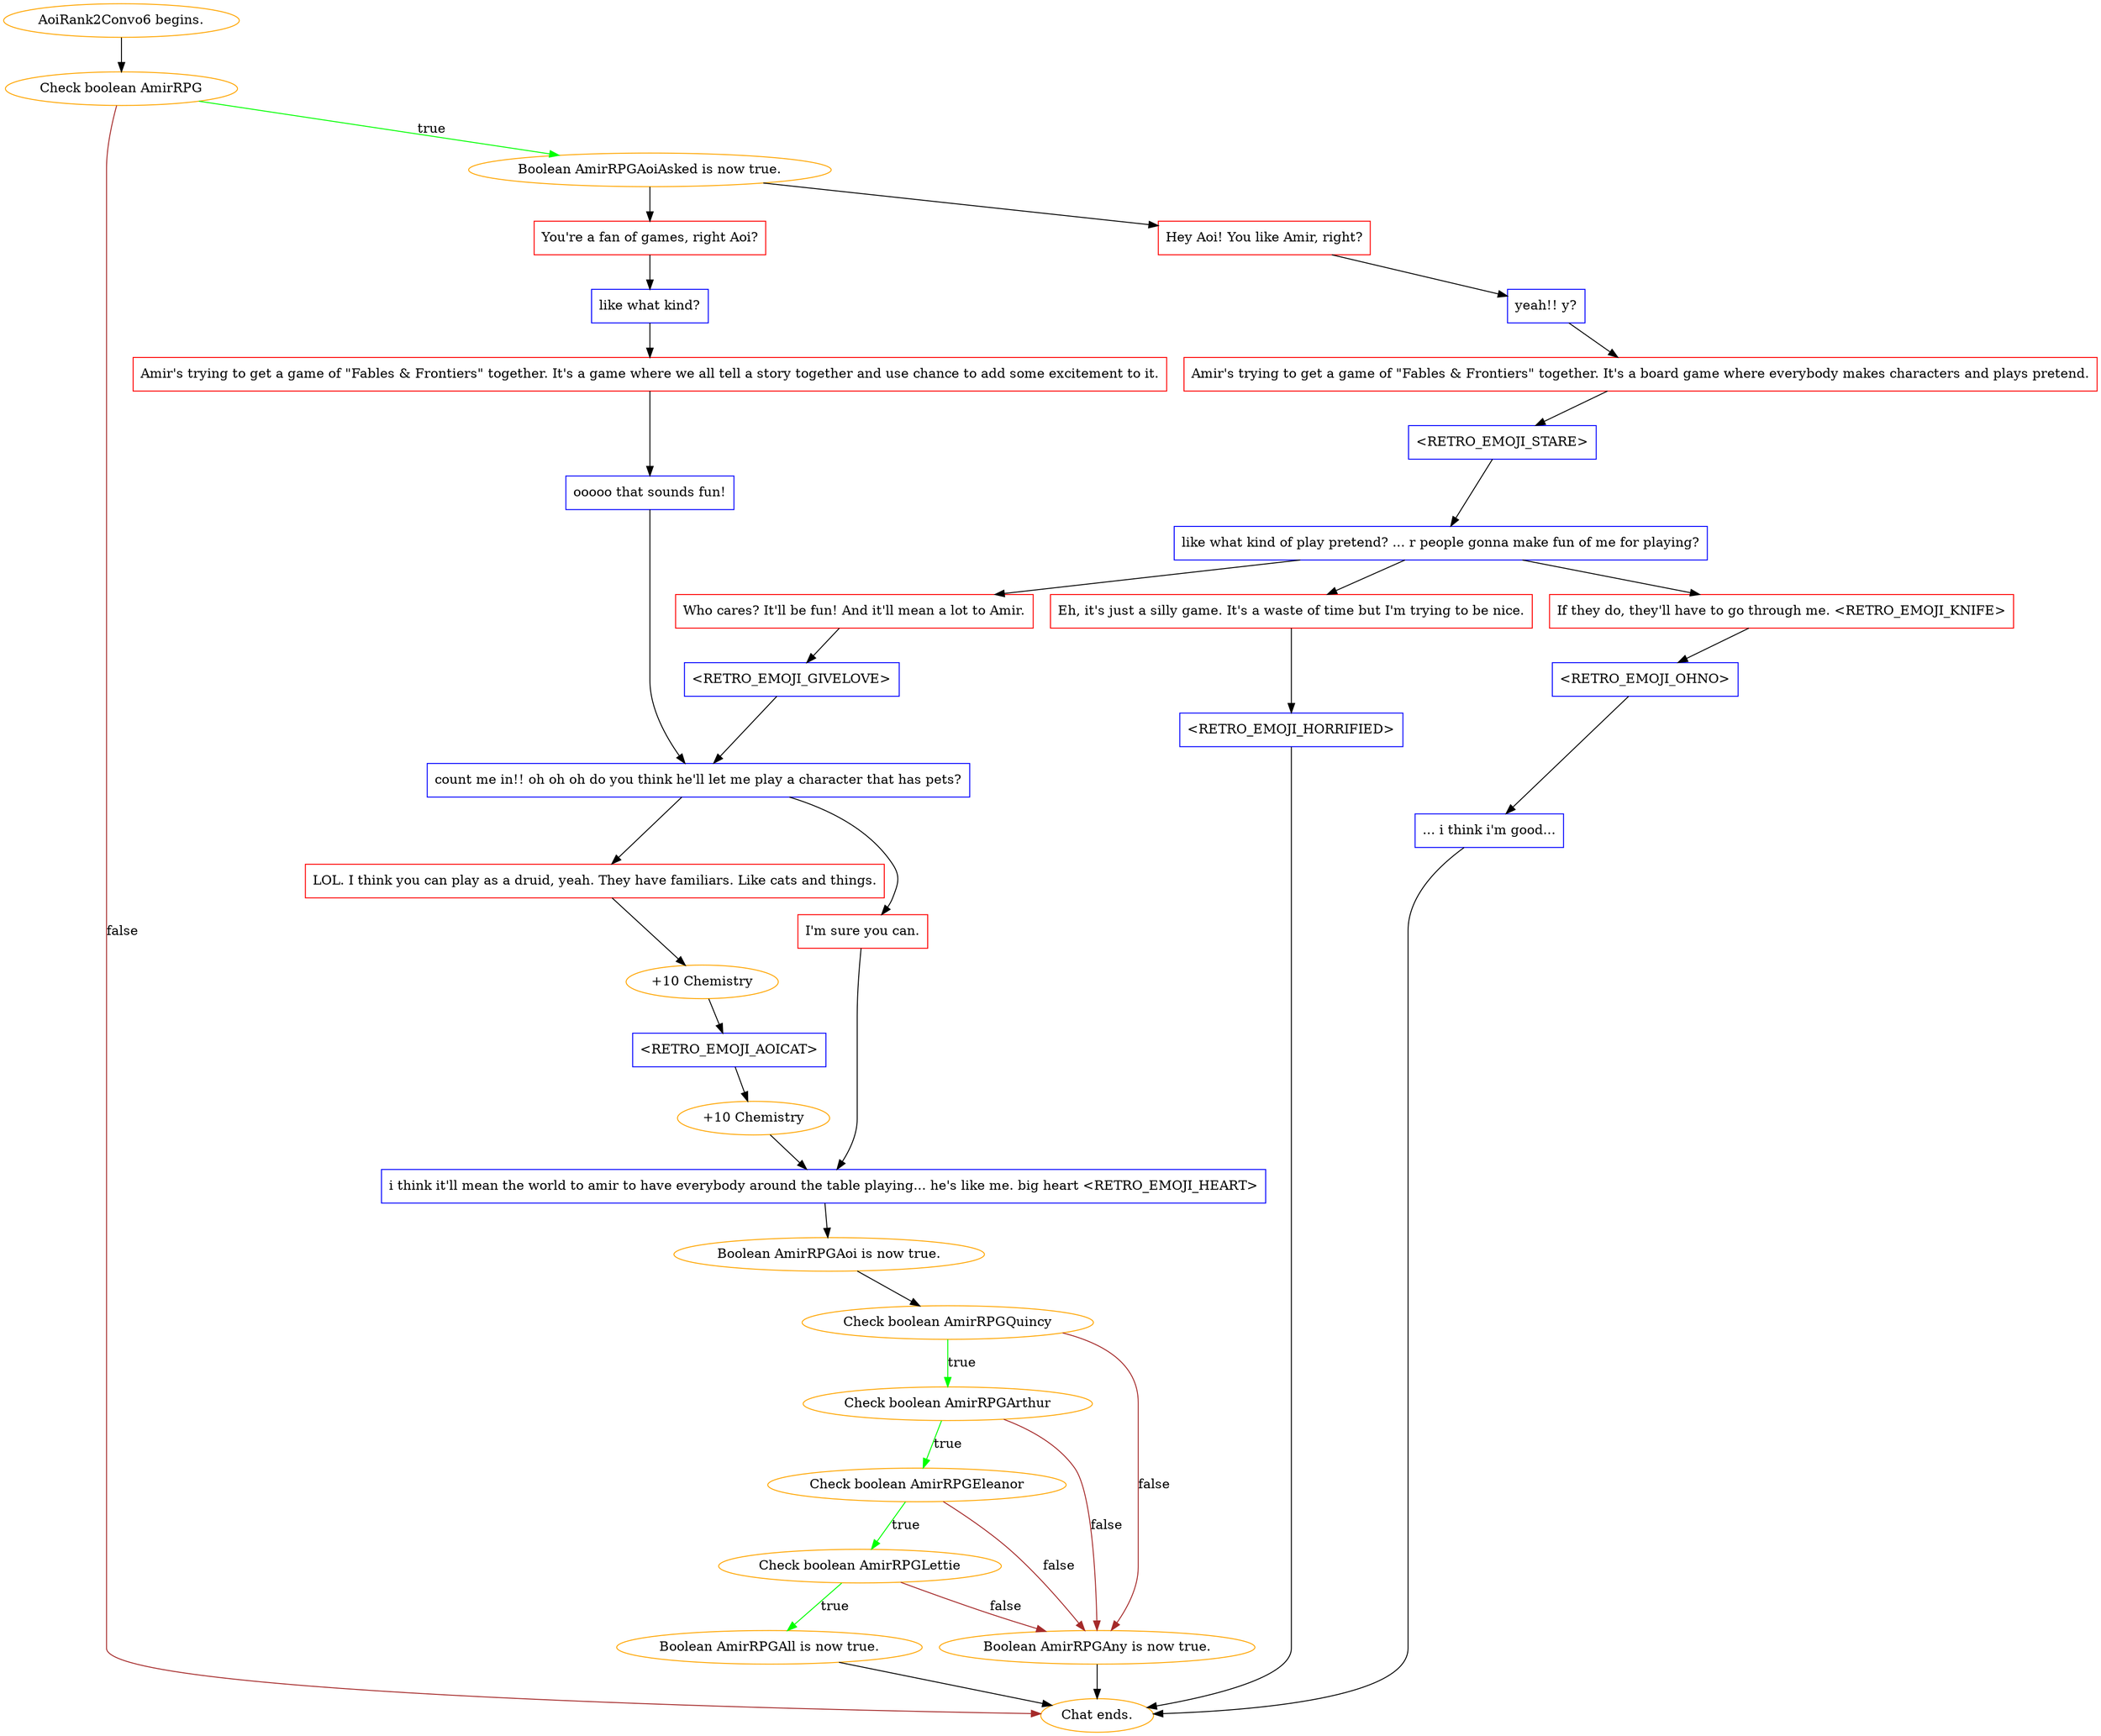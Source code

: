 digraph {
	"AoiRank2Convo6 begins." [color=orange];
		"AoiRank2Convo6 begins." -> 1191;
	1191 [label="Check boolean AmirRPG",color=orange];
		1191 -> "/EE/Types/Engine/SetBooleanDialogueNode:AmirRPGAoiAsked:1194:1195" [label=true,color=green];
		1191 -> "Chat ends." [label=false,color=brown];
	"/EE/Types/Engine/SetBooleanDialogueNode:AmirRPGAoiAsked:1194:1195" [label="Boolean AmirRPGAoiAsked is now true.",color=orange];
		"/EE/Types/Engine/SetBooleanDialogueNode:AmirRPGAoiAsked:1194:1195" -> 1194;
		"/EE/Types/Engine/SetBooleanDialogueNode:AmirRPGAoiAsked:1194:1195" -> 1195;
	"Chat ends." [color=orange];
	1194 [label="Hey Aoi! You like Amir, right?",shape=box,color=red];
		1194 -> 1196;
	1195 [label="You're a fan of games, right Aoi?",shape=box,color=red];
		1195 -> 1197;
	1196 [label="yeah!! y?",shape=box,color=blue];
		1196 -> 1198;
	1197 [label="like what kind?",shape=box,color=blue];
		1197 -> 1199;
	1198 [label="Amir's trying to get a game of \"Fables & Frontiers\" together. It's a board game where everybody makes characters and plays pretend.",shape=box,color=red];
		1198 -> 1200;
	1199 [label="Amir's trying to get a game of \"Fables & Frontiers\" together. It's a game where we all tell a story together and use chance to add some excitement to it.",shape=box,color=red];
		1199 -> 1201;
	1200 [label="<RETRO_EMOJI_STARE>",shape=box,color=blue];
		1200 -> 1202;
	1201 [label="ooooo that sounds fun!",shape=box,color=blue];
		1201 -> 1209;
	1202 [label="like what kind of play pretend? ... r people gonna make fun of me for playing?",shape=box,color=blue];
		1202 -> 1203;
		1202 -> 1204;
		1202 -> 1205;
	1209 [label="count me in!! oh oh oh do you think he'll let me play a character that has pets?",shape=box,color=blue];
		1209 -> 1213;
		1209 -> 1214;
	1203 [label="Eh, it's just a silly game. It's a waste of time but I'm trying to be nice.",shape=box,color=red];
		1203 -> 1206;
	1204 [label="If they do, they'll have to go through me. <RETRO_EMOJI_KNIFE>",shape=box,color=red];
		1204 -> 1207;
	1205 [label="Who cares? It'll be fun! And it'll mean a lot to Amir.",shape=box,color=red];
		1205 -> 1208;
	1213 [label="LOL. I think you can play as a druid, yeah. They have familiars. Like cats and things.",shape=box,color=red];
		1213 -> 1225;
	1214 [label="I'm sure you can.",shape=box,color=red];
		1214 -> 1217;
	1206 [label="<RETRO_EMOJI_HORRIFIED>",shape=box,color=blue];
		1206 -> "Chat ends.";
	1207 [label="<RETRO_EMOJI_OHNO>",shape=box,color=blue];
		1207 -> 1211;
	1208 [label="<RETRO_EMOJI_GIVELOVE>",shape=box,color=blue];
		1208 -> 1209;
	1225 [label="+10 Chemistry",color=orange];
		1225 -> 1215;
	1217 [label="i think it'll mean the world to amir to have everybody around the table playing... he's like me. big heart <RETRO_EMOJI_HEART>",shape=box,color=blue];
		1217 -> "/EE/Types/Engine/SetBooleanDialogueNode:AmirRPGAoi:1219";
	1211 [label="... i think i'm good...",shape=box,color=blue];
		1211 -> "Chat ends.";
	1215 [label="<RETRO_EMOJI_AOICAT>",shape=box,color=blue];
		1215 -> 1216;
	"/EE/Types/Engine/SetBooleanDialogueNode:AmirRPGAoi:1219" [label="Boolean AmirRPGAoi is now true.",color=orange];
		"/EE/Types/Engine/SetBooleanDialogueNode:AmirRPGAoi:1219" -> 1219;
	1216 [label="+10 Chemistry",color=orange];
		1216 -> 1217;
	1219 [label="Check boolean AmirRPGQuincy",color=orange];
		1219 -> 1220 [label=true,color=green];
		1219 -> "/EE/Types/Engine/SetBooleanDialogueNode:AmirRPGAny:Chat ends." [label=false,color=brown];
	1220 [label="Check boolean AmirRPGArthur",color=orange];
		1220 -> 1221 [label=true,color=green];
		1220 -> "/EE/Types/Engine/SetBooleanDialogueNode:AmirRPGAny:Chat ends." [label=false,color=brown];
	"/EE/Types/Engine/SetBooleanDialogueNode:AmirRPGAny:Chat ends." [label="Boolean AmirRPGAny is now true.",color=orange];
		"/EE/Types/Engine/SetBooleanDialogueNode:AmirRPGAny:Chat ends." -> "Chat ends.";
	1221 [label="Check boolean AmirRPGEleanor",color=orange];
		1221 -> 1222 [label=true,color=green];
		1221 -> "/EE/Types/Engine/SetBooleanDialogueNode:AmirRPGAny:Chat ends." [label=false,color=brown];
	1222 [label="Check boolean AmirRPGLettie",color=orange];
		1222 -> "/EE/Types/Engine/SetBooleanDialogueNode:AmirRPGAll:Chat ends." [label=true,color=green];
		1222 -> "/EE/Types/Engine/SetBooleanDialogueNode:AmirRPGAny:Chat ends." [label=false,color=brown];
	"/EE/Types/Engine/SetBooleanDialogueNode:AmirRPGAll:Chat ends." [label="Boolean AmirRPGAll is now true.",color=orange];
		"/EE/Types/Engine/SetBooleanDialogueNode:AmirRPGAll:Chat ends." -> "Chat ends.";
}